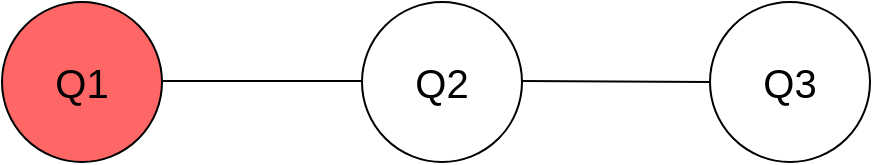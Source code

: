 <mxfile version="24.3.1" type="github">
  <diagram name="Page-1" id="iS05QPQouI6a3BmT-yeS">
    <mxGraphModel dx="1434" dy="769" grid="0" gridSize="10" guides="0" tooltips="1" connect="1" arrows="1" fold="1" page="0" pageScale="1" pageWidth="827" pageHeight="1169" math="0" shadow="0">
      <root>
        <mxCell id="0" />
        <mxCell id="1" parent="0" />
        <mxCell id="VTh_lsC2a5072H864yd0-1" value="" style="ellipse;whiteSpace=wrap;html=1;aspect=fixed;fillColor=#FF6666;" vertex="1" parent="1">
          <mxGeometry x="120" y="250" width="80" height="80" as="geometry" />
        </mxCell>
        <mxCell id="VTh_lsC2a5072H864yd0-2" value="" style="ellipse;whiteSpace=wrap;html=1;aspect=fixed;" vertex="1" parent="1">
          <mxGeometry x="300" y="250" width="80" height="80" as="geometry" />
        </mxCell>
        <mxCell id="VTh_lsC2a5072H864yd0-3" value="" style="ellipse;whiteSpace=wrap;html=1;aspect=fixed;" vertex="1" parent="1">
          <mxGeometry x="474" y="250" width="80" height="80" as="geometry" />
        </mxCell>
        <mxCell id="VTh_lsC2a5072H864yd0-4" value="" style="endArrow=none;html=1;rounded=0;" edge="1" parent="1">
          <mxGeometry width="50" height="50" relative="1" as="geometry">
            <mxPoint x="200" y="289.5" as="sourcePoint" />
            <mxPoint x="300" y="289.5" as="targetPoint" />
          </mxGeometry>
        </mxCell>
        <mxCell id="VTh_lsC2a5072H864yd0-5" value="" style="endArrow=none;html=1;rounded=0;" edge="1" parent="1">
          <mxGeometry width="50" height="50" relative="1" as="geometry">
            <mxPoint x="380" y="289.5" as="sourcePoint" />
            <mxPoint x="474" y="290" as="targetPoint" />
          </mxGeometry>
        </mxCell>
        <mxCell id="VTh_lsC2a5072H864yd0-6" value="&lt;font style=&quot;font-size: 20px;&quot;&gt;Q1&lt;/font&gt;" style="text;html=1;align=center;verticalAlign=middle;whiteSpace=wrap;rounded=0;" vertex="1" parent="1">
          <mxGeometry x="130" y="275" width="60" height="30" as="geometry" />
        </mxCell>
        <mxCell id="VTh_lsC2a5072H864yd0-7" value="&lt;font style=&quot;font-size: 20px;&quot;&gt;Q2&lt;/font&gt;" style="text;html=1;align=center;verticalAlign=middle;whiteSpace=wrap;rounded=0;" vertex="1" parent="1">
          <mxGeometry x="310" y="275" width="60" height="30" as="geometry" />
        </mxCell>
        <mxCell id="VTh_lsC2a5072H864yd0-8" value="&lt;font style=&quot;font-size: 20px;&quot;&gt;Q3&lt;/font&gt;" style="text;html=1;align=center;verticalAlign=middle;whiteSpace=wrap;rounded=0;" vertex="1" parent="1">
          <mxGeometry x="484" y="275" width="60" height="30" as="geometry" />
        </mxCell>
      </root>
    </mxGraphModel>
  </diagram>
</mxfile>

